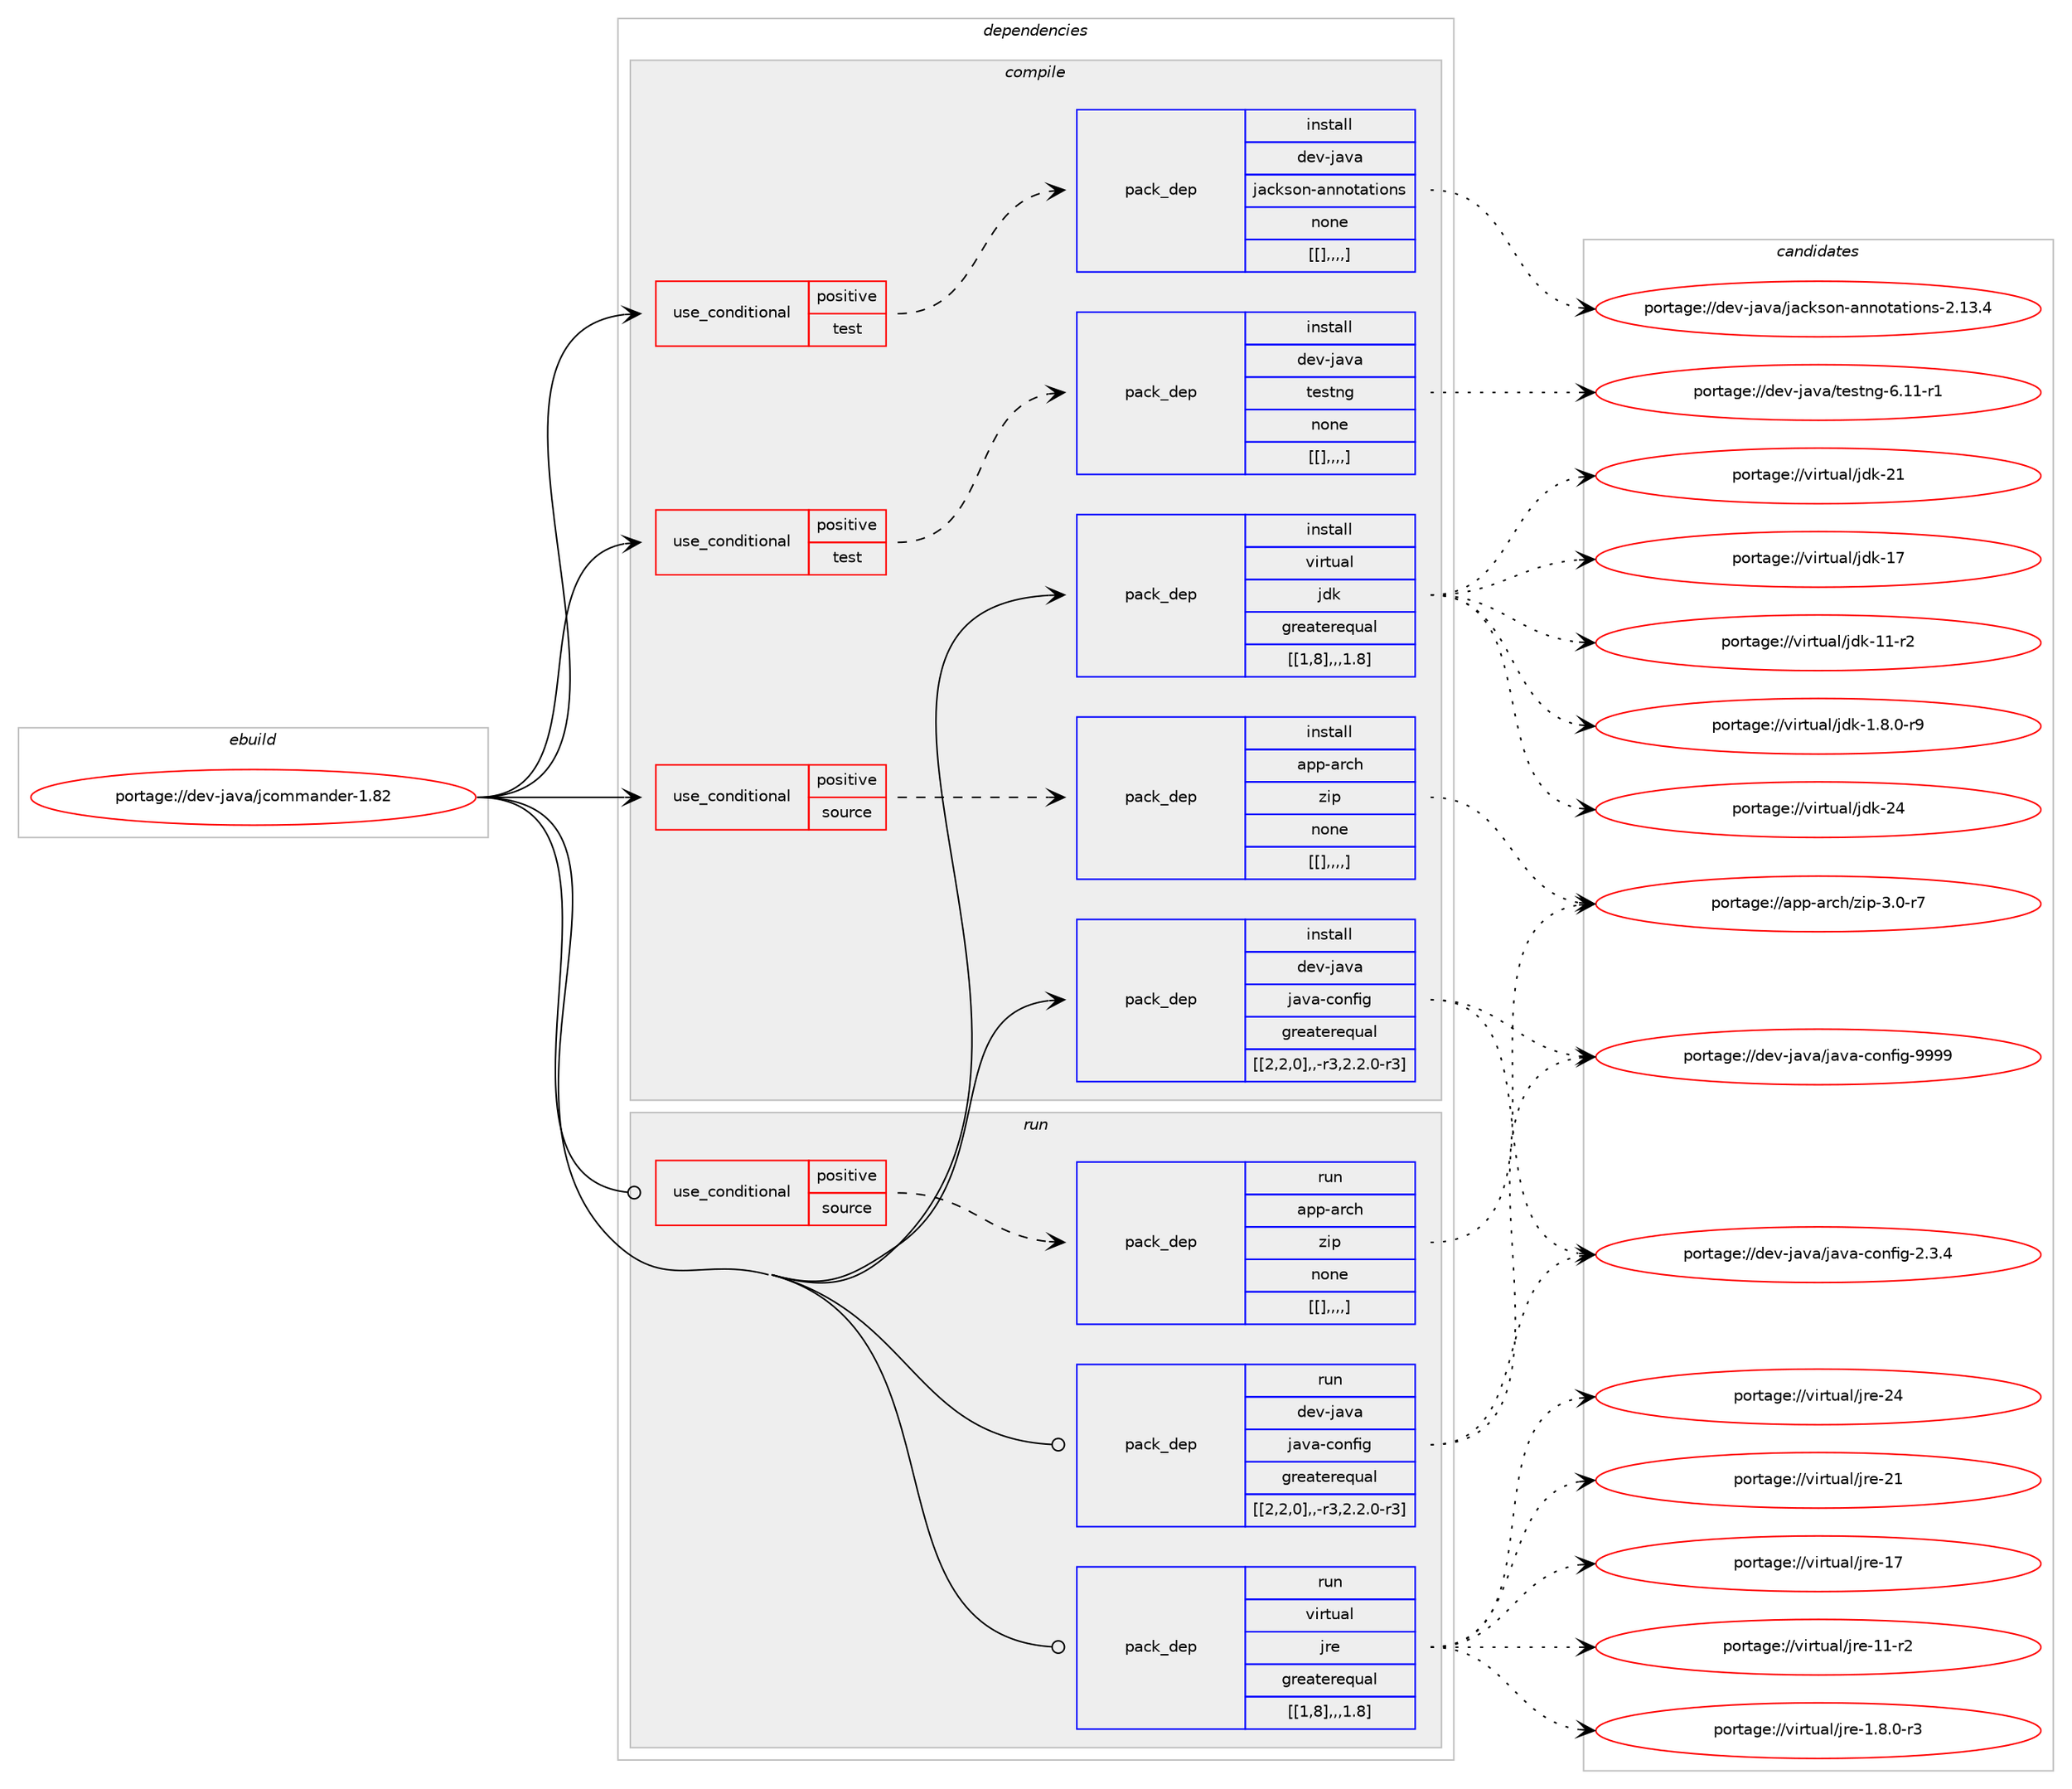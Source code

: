 digraph prolog {

# *************
# Graph options
# *************

newrank=true;
concentrate=true;
compound=true;
graph [rankdir=LR,fontname=Helvetica,fontsize=10,ranksep=1.5];#, ranksep=2.5, nodesep=0.2];
edge  [arrowhead=vee];
node  [fontname=Helvetica,fontsize=10];

# **********
# The ebuild
# **********

subgraph cluster_leftcol {
color=gray;
label=<<i>ebuild</i>>;
id [label="portage://dev-java/jcommander-1.82", color=red, width=4, href="../dev-java/jcommander-1.82.svg"];
}

# ****************
# The dependencies
# ****************

subgraph cluster_midcol {
color=gray;
label=<<i>dependencies</i>>;
subgraph cluster_compile {
fillcolor="#eeeeee";
style=filled;
label=<<i>compile</i>>;
subgraph cond22407 {
dependency95544 [label=<<TABLE BORDER="0" CELLBORDER="1" CELLSPACING="0" CELLPADDING="4"><TR><TD ROWSPAN="3" CELLPADDING="10">use_conditional</TD></TR><TR><TD>positive</TD></TR><TR><TD>source</TD></TR></TABLE>>, shape=none, color=red];
subgraph pack72086 {
dependency95545 [label=<<TABLE BORDER="0" CELLBORDER="1" CELLSPACING="0" CELLPADDING="4" WIDTH="220"><TR><TD ROWSPAN="6" CELLPADDING="30">pack_dep</TD></TR><TR><TD WIDTH="110">install</TD></TR><TR><TD>app-arch</TD></TR><TR><TD>zip</TD></TR><TR><TD>none</TD></TR><TR><TD>[[],,,,]</TD></TR></TABLE>>, shape=none, color=blue];
}
dependency95544:e -> dependency95545:w [weight=20,style="dashed",arrowhead="vee"];
}
id:e -> dependency95544:w [weight=20,style="solid",arrowhead="vee"];
subgraph cond22408 {
dependency95546 [label=<<TABLE BORDER="0" CELLBORDER="1" CELLSPACING="0" CELLPADDING="4"><TR><TD ROWSPAN="3" CELLPADDING="10">use_conditional</TD></TR><TR><TD>positive</TD></TR><TR><TD>test</TD></TR></TABLE>>, shape=none, color=red];
subgraph pack72087 {
dependency95547 [label=<<TABLE BORDER="0" CELLBORDER="1" CELLSPACING="0" CELLPADDING="4" WIDTH="220"><TR><TD ROWSPAN="6" CELLPADDING="30">pack_dep</TD></TR><TR><TD WIDTH="110">install</TD></TR><TR><TD>dev-java</TD></TR><TR><TD>jackson-annotations</TD></TR><TR><TD>none</TD></TR><TR><TD>[[],,,,]</TD></TR></TABLE>>, shape=none, color=blue];
}
dependency95546:e -> dependency95547:w [weight=20,style="dashed",arrowhead="vee"];
}
id:e -> dependency95546:w [weight=20,style="solid",arrowhead="vee"];
subgraph cond22409 {
dependency95548 [label=<<TABLE BORDER="0" CELLBORDER="1" CELLSPACING="0" CELLPADDING="4"><TR><TD ROWSPAN="3" CELLPADDING="10">use_conditional</TD></TR><TR><TD>positive</TD></TR><TR><TD>test</TD></TR></TABLE>>, shape=none, color=red];
subgraph pack72088 {
dependency95549 [label=<<TABLE BORDER="0" CELLBORDER="1" CELLSPACING="0" CELLPADDING="4" WIDTH="220"><TR><TD ROWSPAN="6" CELLPADDING="30">pack_dep</TD></TR><TR><TD WIDTH="110">install</TD></TR><TR><TD>dev-java</TD></TR><TR><TD>testng</TD></TR><TR><TD>none</TD></TR><TR><TD>[[],,,,]</TD></TR></TABLE>>, shape=none, color=blue];
}
dependency95548:e -> dependency95549:w [weight=20,style="dashed",arrowhead="vee"];
}
id:e -> dependency95548:w [weight=20,style="solid",arrowhead="vee"];
subgraph pack72089 {
dependency95550 [label=<<TABLE BORDER="0" CELLBORDER="1" CELLSPACING="0" CELLPADDING="4" WIDTH="220"><TR><TD ROWSPAN="6" CELLPADDING="30">pack_dep</TD></TR><TR><TD WIDTH="110">install</TD></TR><TR><TD>dev-java</TD></TR><TR><TD>java-config</TD></TR><TR><TD>greaterequal</TD></TR><TR><TD>[[2,2,0],,-r3,2.2.0-r3]</TD></TR></TABLE>>, shape=none, color=blue];
}
id:e -> dependency95550:w [weight=20,style="solid",arrowhead="vee"];
subgraph pack72090 {
dependency95551 [label=<<TABLE BORDER="0" CELLBORDER="1" CELLSPACING="0" CELLPADDING="4" WIDTH="220"><TR><TD ROWSPAN="6" CELLPADDING="30">pack_dep</TD></TR><TR><TD WIDTH="110">install</TD></TR><TR><TD>virtual</TD></TR><TR><TD>jdk</TD></TR><TR><TD>greaterequal</TD></TR><TR><TD>[[1,8],,,1.8]</TD></TR></TABLE>>, shape=none, color=blue];
}
id:e -> dependency95551:w [weight=20,style="solid",arrowhead="vee"];
}
subgraph cluster_compileandrun {
fillcolor="#eeeeee";
style=filled;
label=<<i>compile and run</i>>;
}
subgraph cluster_run {
fillcolor="#eeeeee";
style=filled;
label=<<i>run</i>>;
subgraph cond22410 {
dependency95552 [label=<<TABLE BORDER="0" CELLBORDER="1" CELLSPACING="0" CELLPADDING="4"><TR><TD ROWSPAN="3" CELLPADDING="10">use_conditional</TD></TR><TR><TD>positive</TD></TR><TR><TD>source</TD></TR></TABLE>>, shape=none, color=red];
subgraph pack72091 {
dependency95553 [label=<<TABLE BORDER="0" CELLBORDER="1" CELLSPACING="0" CELLPADDING="4" WIDTH="220"><TR><TD ROWSPAN="6" CELLPADDING="30">pack_dep</TD></TR><TR><TD WIDTH="110">run</TD></TR><TR><TD>app-arch</TD></TR><TR><TD>zip</TD></TR><TR><TD>none</TD></TR><TR><TD>[[],,,,]</TD></TR></TABLE>>, shape=none, color=blue];
}
dependency95552:e -> dependency95553:w [weight=20,style="dashed",arrowhead="vee"];
}
id:e -> dependency95552:w [weight=20,style="solid",arrowhead="odot"];
subgraph pack72092 {
dependency95554 [label=<<TABLE BORDER="0" CELLBORDER="1" CELLSPACING="0" CELLPADDING="4" WIDTH="220"><TR><TD ROWSPAN="6" CELLPADDING="30">pack_dep</TD></TR><TR><TD WIDTH="110">run</TD></TR><TR><TD>dev-java</TD></TR><TR><TD>java-config</TD></TR><TR><TD>greaterequal</TD></TR><TR><TD>[[2,2,0],,-r3,2.2.0-r3]</TD></TR></TABLE>>, shape=none, color=blue];
}
id:e -> dependency95554:w [weight=20,style="solid",arrowhead="odot"];
subgraph pack72093 {
dependency95555 [label=<<TABLE BORDER="0" CELLBORDER="1" CELLSPACING="0" CELLPADDING="4" WIDTH="220"><TR><TD ROWSPAN="6" CELLPADDING="30">pack_dep</TD></TR><TR><TD WIDTH="110">run</TD></TR><TR><TD>virtual</TD></TR><TR><TD>jre</TD></TR><TR><TD>greaterequal</TD></TR><TR><TD>[[1,8],,,1.8]</TD></TR></TABLE>>, shape=none, color=blue];
}
id:e -> dependency95555:w [weight=20,style="solid",arrowhead="odot"];
}
}

# **************
# The candidates
# **************

subgraph cluster_choices {
rank=same;
color=gray;
label=<<i>candidates</i>>;

subgraph choice72086 {
color=black;
nodesep=1;
choice9711211245971149910447122105112455146484511455 [label="portage://app-arch/zip-3.0-r7", color=red, width=4,href="../app-arch/zip-3.0-r7.svg"];
dependency95545:e -> choice9711211245971149910447122105112455146484511455:w [style=dotted,weight="100"];
}
subgraph choice72087 {
color=black;
nodesep=1;
choice10010111845106971189747106979910711511111045971101101111169711610511111011545504649514652 [label="portage://dev-java/jackson-annotations-2.13.4", color=red, width=4,href="../dev-java/jackson-annotations-2.13.4.svg"];
dependency95547:e -> choice10010111845106971189747106979910711511111045971101101111169711610511111011545504649514652:w [style=dotted,weight="100"];
}
subgraph choice72088 {
color=black;
nodesep=1;
choice1001011184510697118974711610111511611010345544649494511449 [label="portage://dev-java/testng-6.11-r1", color=red, width=4,href="../dev-java/testng-6.11-r1.svg"];
dependency95549:e -> choice1001011184510697118974711610111511611010345544649494511449:w [style=dotted,weight="100"];
}
subgraph choice72089 {
color=black;
nodesep=1;
choice10010111845106971189747106971189745991111101021051034557575757 [label="portage://dev-java/java-config-9999", color=red, width=4,href="../dev-java/java-config-9999.svg"];
choice1001011184510697118974710697118974599111110102105103455046514652 [label="portage://dev-java/java-config-2.3.4", color=red, width=4,href="../dev-java/java-config-2.3.4.svg"];
dependency95550:e -> choice10010111845106971189747106971189745991111101021051034557575757:w [style=dotted,weight="100"];
dependency95550:e -> choice1001011184510697118974710697118974599111110102105103455046514652:w [style=dotted,weight="100"];
}
subgraph choice72090 {
color=black;
nodesep=1;
choice1181051141161179710847106100107455052 [label="portage://virtual/jdk-24", color=red, width=4,href="../virtual/jdk-24.svg"];
choice1181051141161179710847106100107455049 [label="portage://virtual/jdk-21", color=red, width=4,href="../virtual/jdk-21.svg"];
choice1181051141161179710847106100107454955 [label="portage://virtual/jdk-17", color=red, width=4,href="../virtual/jdk-17.svg"];
choice11810511411611797108471061001074549494511450 [label="portage://virtual/jdk-11-r2", color=red, width=4,href="../virtual/jdk-11-r2.svg"];
choice11810511411611797108471061001074549465646484511457 [label="portage://virtual/jdk-1.8.0-r9", color=red, width=4,href="../virtual/jdk-1.8.0-r9.svg"];
dependency95551:e -> choice1181051141161179710847106100107455052:w [style=dotted,weight="100"];
dependency95551:e -> choice1181051141161179710847106100107455049:w [style=dotted,weight="100"];
dependency95551:e -> choice1181051141161179710847106100107454955:w [style=dotted,weight="100"];
dependency95551:e -> choice11810511411611797108471061001074549494511450:w [style=dotted,weight="100"];
dependency95551:e -> choice11810511411611797108471061001074549465646484511457:w [style=dotted,weight="100"];
}
subgraph choice72091 {
color=black;
nodesep=1;
choice9711211245971149910447122105112455146484511455 [label="portage://app-arch/zip-3.0-r7", color=red, width=4,href="../app-arch/zip-3.0-r7.svg"];
dependency95553:e -> choice9711211245971149910447122105112455146484511455:w [style=dotted,weight="100"];
}
subgraph choice72092 {
color=black;
nodesep=1;
choice10010111845106971189747106971189745991111101021051034557575757 [label="portage://dev-java/java-config-9999", color=red, width=4,href="../dev-java/java-config-9999.svg"];
choice1001011184510697118974710697118974599111110102105103455046514652 [label="portage://dev-java/java-config-2.3.4", color=red, width=4,href="../dev-java/java-config-2.3.4.svg"];
dependency95554:e -> choice10010111845106971189747106971189745991111101021051034557575757:w [style=dotted,weight="100"];
dependency95554:e -> choice1001011184510697118974710697118974599111110102105103455046514652:w [style=dotted,weight="100"];
}
subgraph choice72093 {
color=black;
nodesep=1;
choice1181051141161179710847106114101455052 [label="portage://virtual/jre-24", color=red, width=4,href="../virtual/jre-24.svg"];
choice1181051141161179710847106114101455049 [label="portage://virtual/jre-21", color=red, width=4,href="../virtual/jre-21.svg"];
choice1181051141161179710847106114101454955 [label="portage://virtual/jre-17", color=red, width=4,href="../virtual/jre-17.svg"];
choice11810511411611797108471061141014549494511450 [label="portage://virtual/jre-11-r2", color=red, width=4,href="../virtual/jre-11-r2.svg"];
choice11810511411611797108471061141014549465646484511451 [label="portage://virtual/jre-1.8.0-r3", color=red, width=4,href="../virtual/jre-1.8.0-r3.svg"];
dependency95555:e -> choice1181051141161179710847106114101455052:w [style=dotted,weight="100"];
dependency95555:e -> choice1181051141161179710847106114101455049:w [style=dotted,weight="100"];
dependency95555:e -> choice1181051141161179710847106114101454955:w [style=dotted,weight="100"];
dependency95555:e -> choice11810511411611797108471061141014549494511450:w [style=dotted,weight="100"];
dependency95555:e -> choice11810511411611797108471061141014549465646484511451:w [style=dotted,weight="100"];
}
}

}
